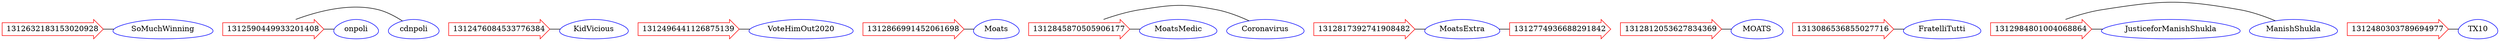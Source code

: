 graph {
	node [color=red shape=rarrow]
	1312632183153020928 [label=1312632183153020928]
	node [color=blue shape=egg]
	SoMuchWinning [label=SoMuchWinning]
	1312632183153020928 -- SoMuchWinning [constraint=false]
	node [color=red shape=rarrow]
	1312590449933201408 [label=1312590449933201408]
	node [color=blue shape=egg]
	onpoli [label=onpoli]
	1312590449933201408 -- onpoli [constraint=false]
	node [color=blue shape=egg]
	cdnpoli [label=cdnpoli]
	1312590449933201408 -- cdnpoli [constraint=false]
	node [color=red shape=rarrow]
	1312476084533776384 [label=1312476084533776384]
	node [color=blue shape=egg]
	KidVicious [label=KidVicious]
	1312476084533776384 -- KidVicious [constraint=false]
	node [color=red shape=rarrow]
	1312496441126875139 [label=1312496441126875139]
	node [color=blue shape=egg]
	VoteHimOut2020 [label=VoteHimOut2020]
	1312496441126875139 -- VoteHimOut2020 [constraint=false]
	node [color=red shape=rarrow]
	1312866991452061698 [label=1312866991452061698]
	node [color=blue shape=egg]
	Moats [label=Moats]
	1312866991452061698 -- Moats [constraint=false]
	node [color=red shape=rarrow]
	1312845870505906177 [label=1312845870505906177]
	node [color=blue shape=egg]
	MoatsMedic [label=MoatsMedic]
	1312845870505906177 -- MoatsMedic [constraint=false]
	node [color=blue shape=egg]
	Coronavirus [label=Coronavirus]
	1312845870505906177 -- Coronavirus [constraint=false]
	node [color=red shape=rarrow]
	1312817392741908482 [label=1312817392741908482]
	node [color=blue shape=egg]
	MoatsExtra [label=MoatsExtra]
	1312817392741908482 -- MoatsExtra [constraint=false]
	node [color=red shape=rarrow]
	1312812053627834369 [label=1312812053627834369]
	node [color=blue shape=egg]
	MOATS [label=MOATS]
	1312812053627834369 -- MOATS [constraint=false]
	node [color=red shape=rarrow]
	1312774936688291842 [label=1312774936688291842]
	node [color=blue shape=egg]
	MoatsExtra [label=MoatsExtra]
	1312774936688291842 -- MoatsExtra [constraint=false]
	node [color=red shape=rarrow]
	1313086536855027716 [label=1313086536855027716]
	node [color=blue shape=egg]
	FratelliTutti [label=FratelliTutti]
	1313086536855027716 -- FratelliTutti [constraint=false]
	node [color=red shape=rarrow]
	1312984801004068864 [label=1312984801004068864]
	node [color=blue shape=egg]
	JusticeforManishShukla [label=JusticeforManishShukla]
	1312984801004068864 -- JusticeforManishShukla [constraint=false]
	node [color=blue shape=egg]
	ManishShukla [label=ManishShukla]
	1312984801004068864 -- ManishShukla [constraint=false]
	node [color=red shape=rarrow]
	1312480303789694977 [label=1312480303789694977]
	node [color=blue shape=egg]
	TX10 [label=TX10]
	1312480303789694977 -- TX10 [constraint=false]
}
